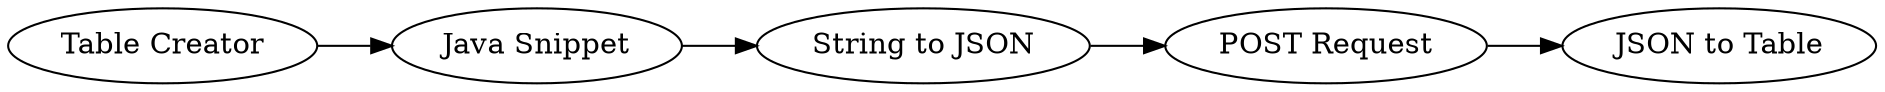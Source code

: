 digraph {
	9 -> 10
	8 -> 9
	7 -> 6
	6 -> 8
	7 [label="Table Creator"]
	9 [label="POST Request"]
	6 [label="Java Snippet"]
	8 [label="String to JSON"]
	10 [label="JSON to Table"]
	rankdir=LR
}
